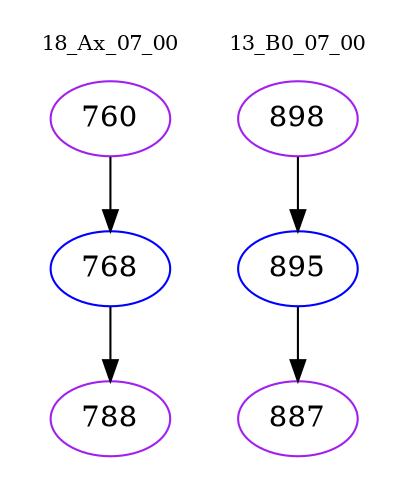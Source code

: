 digraph{
subgraph cluster_0 {
color = white
label = "18_Ax_07_00";
fontsize=10;
T0_760 [label="760", color="purple"]
T0_760 -> T0_768 [color="black"]
T0_768 [label="768", color="blue"]
T0_768 -> T0_788 [color="black"]
T0_788 [label="788", color="purple"]
}
subgraph cluster_1 {
color = white
label = "13_B0_07_00";
fontsize=10;
T1_898 [label="898", color="purple"]
T1_898 -> T1_895 [color="black"]
T1_895 [label="895", color="blue"]
T1_895 -> T1_887 [color="black"]
T1_887 [label="887", color="purple"]
}
}
